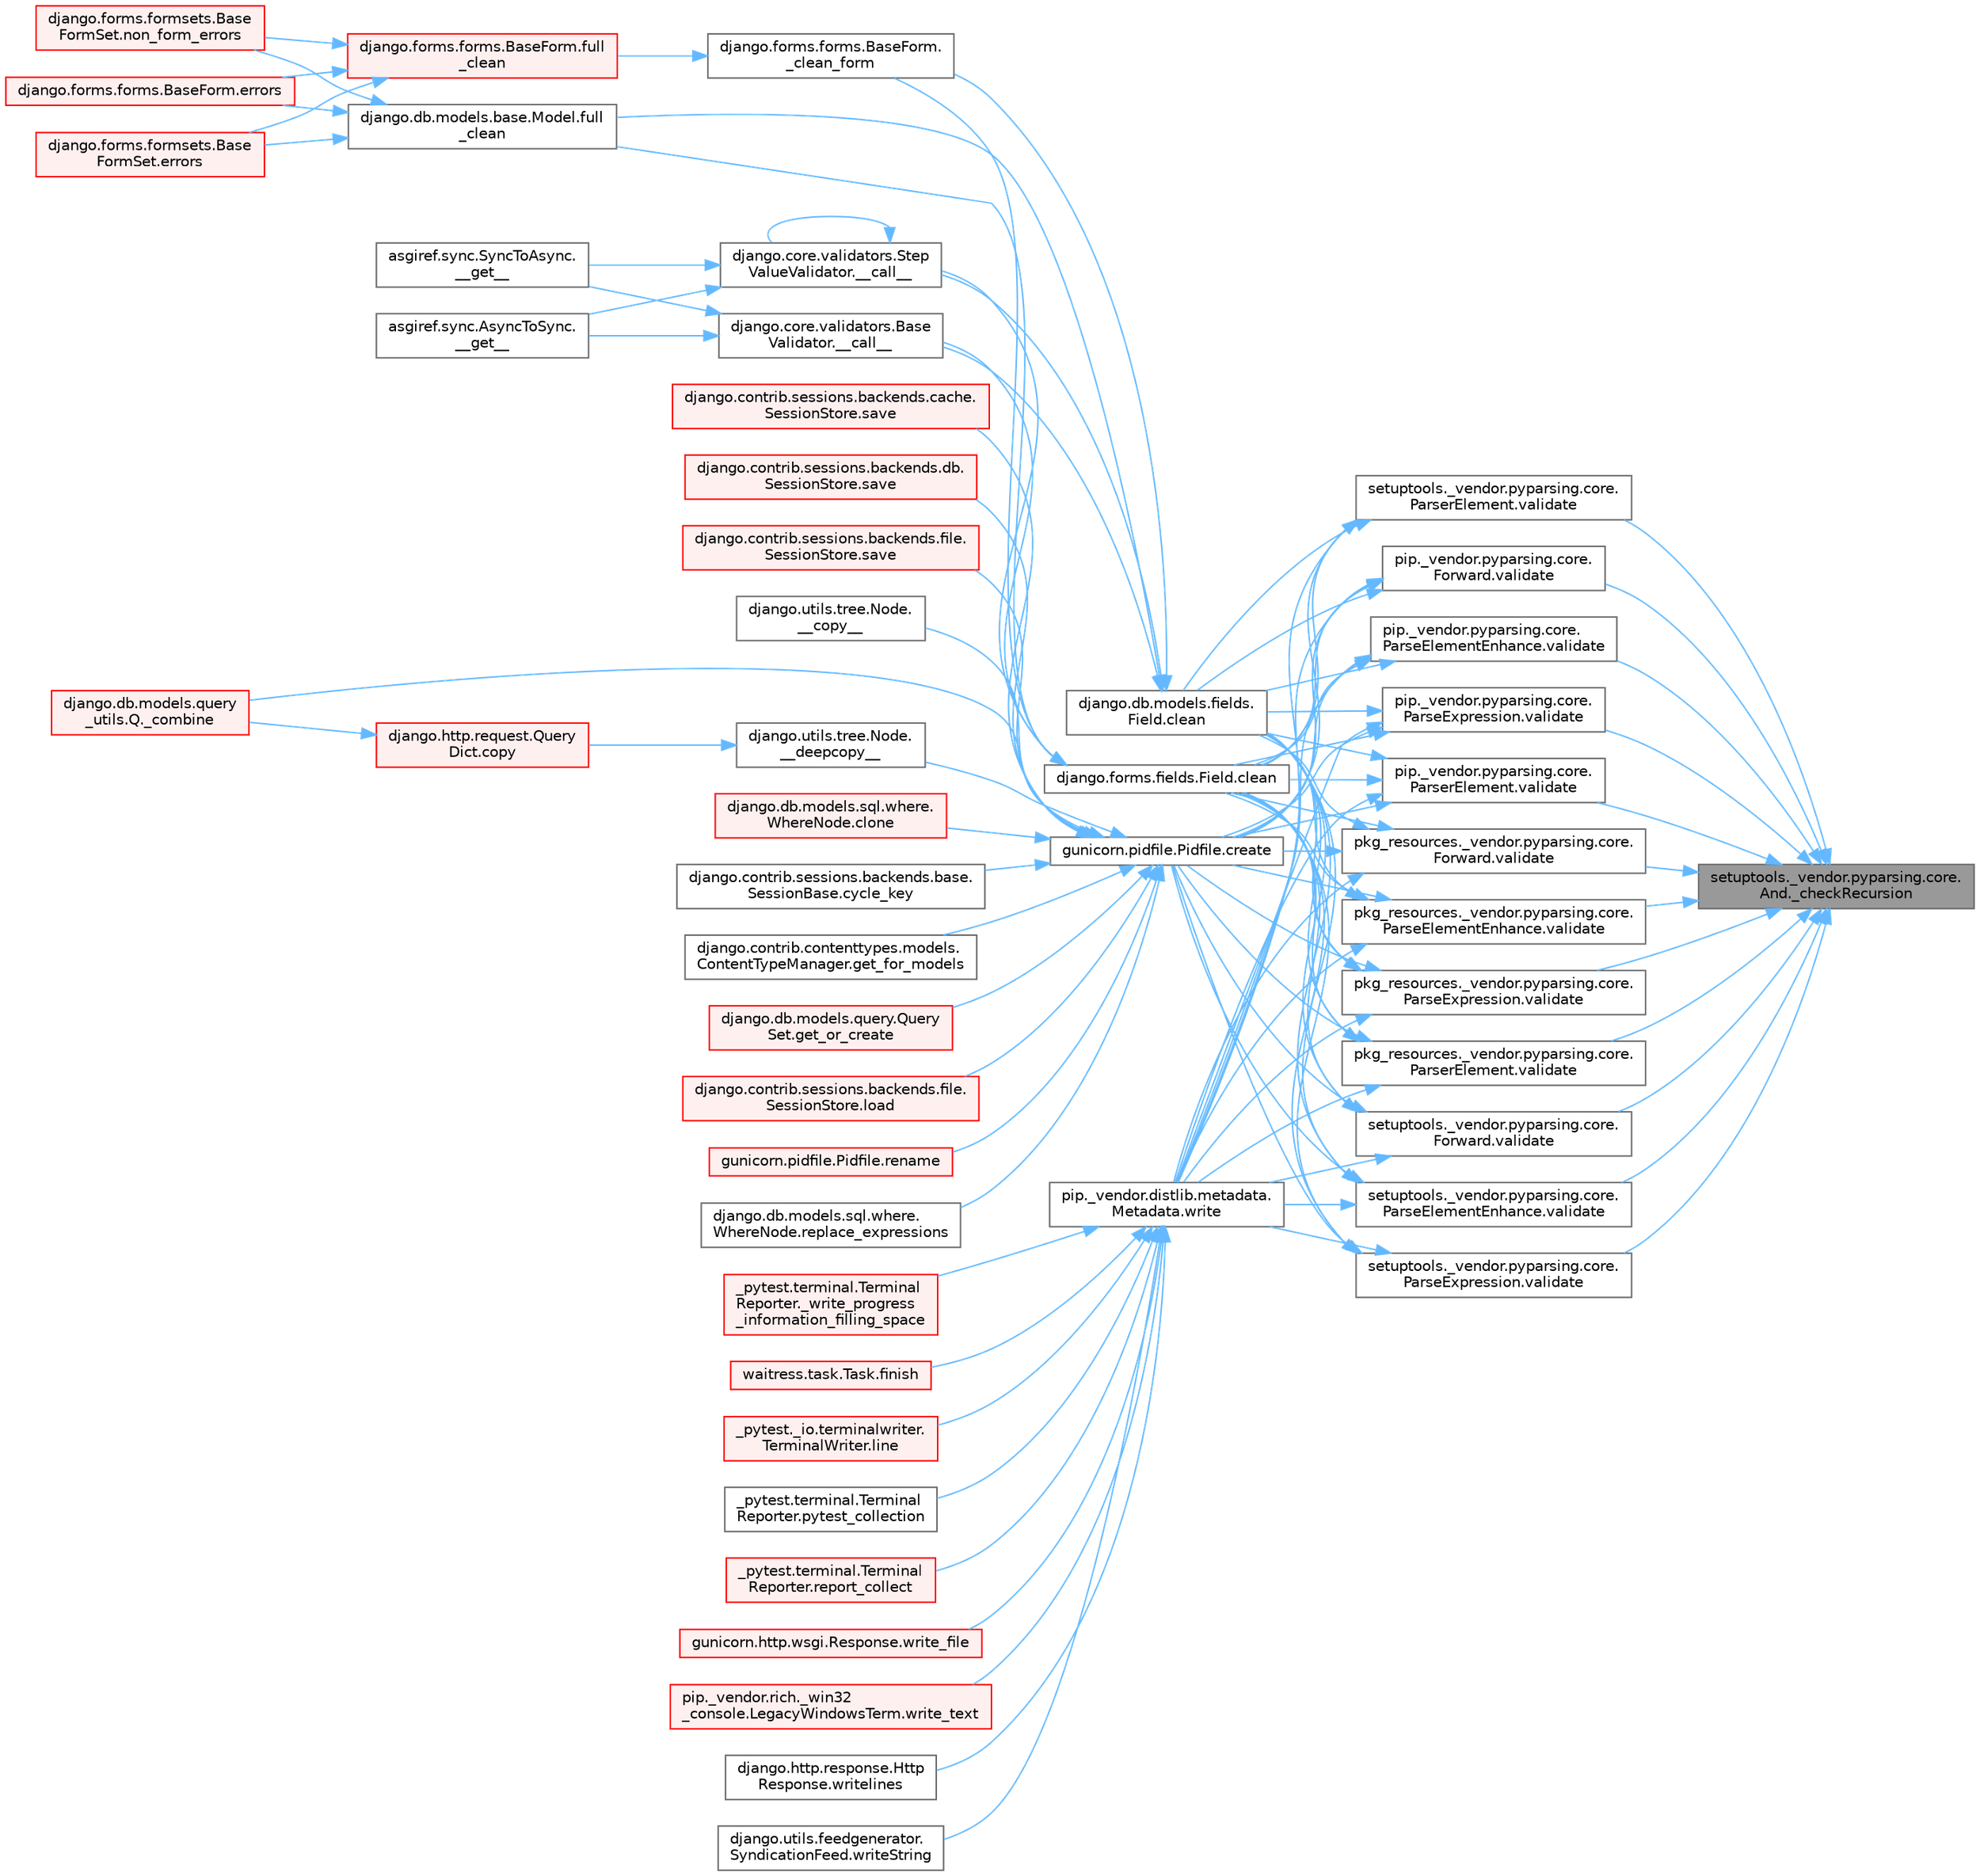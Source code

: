 digraph "setuptools._vendor.pyparsing.core.And._checkRecursion"
{
 // LATEX_PDF_SIZE
  bgcolor="transparent";
  edge [fontname=Helvetica,fontsize=10,labelfontname=Helvetica,labelfontsize=10];
  node [fontname=Helvetica,fontsize=10,shape=box,height=0.2,width=0.4];
  rankdir="RL";
  Node1 [id="Node000001",label="setuptools._vendor.pyparsing.core.\lAnd._checkRecursion",height=0.2,width=0.4,color="gray40", fillcolor="grey60", style="filled", fontcolor="black",tooltip=" "];
  Node1 -> Node2 [id="edge1_Node000001_Node000002",dir="back",color="steelblue1",style="solid",tooltip=" "];
  Node2 [id="Node000002",label="pip._vendor.pyparsing.core.\lForward.validate",height=0.2,width=0.4,color="grey40", fillcolor="white", style="filled",URL="$classpip_1_1__vendor_1_1pyparsing_1_1core_1_1_forward.html#a0f28b1d87a4cdc161454f9d3a7d19dea",tooltip=" "];
  Node2 -> Node3 [id="edge2_Node000002_Node000003",dir="back",color="steelblue1",style="solid",tooltip=" "];
  Node3 [id="Node000003",label="django.db.models.fields.\lField.clean",height=0.2,width=0.4,color="grey40", fillcolor="white", style="filled",URL="$classdjango_1_1db_1_1models_1_1fields_1_1_field.html#a4882fa20e9148ee8315b937e9cea41bf",tooltip=" "];
  Node3 -> Node4 [id="edge3_Node000003_Node000004",dir="back",color="steelblue1",style="solid",tooltip=" "];
  Node4 [id="Node000004",label="django.core.validators.Base\lValidator.__call__",height=0.2,width=0.4,color="grey40", fillcolor="white", style="filled",URL="$classdjango_1_1core_1_1validators_1_1_base_validator.html#ac718256582df714e061c6b927e045d12",tooltip=" "];
  Node4 -> Node5 [id="edge4_Node000004_Node000005",dir="back",color="steelblue1",style="solid",tooltip=" "];
  Node5 [id="Node000005",label="asgiref.sync.AsyncToSync.\l__get__",height=0.2,width=0.4,color="grey40", fillcolor="white", style="filled",URL="$classasgiref_1_1sync_1_1_async_to_sync.html#a23e9ef7a73da98dad9e3f4e65846969b",tooltip=" "];
  Node4 -> Node6 [id="edge5_Node000004_Node000006",dir="back",color="steelblue1",style="solid",tooltip=" "];
  Node6 [id="Node000006",label="asgiref.sync.SyncToAsync.\l__get__",height=0.2,width=0.4,color="grey40", fillcolor="white", style="filled",URL="$classasgiref_1_1sync_1_1_sync_to_async.html#aebdfbe3f01079a529fd2f39810597381",tooltip=" "];
  Node3 -> Node7 [id="edge6_Node000003_Node000007",dir="back",color="steelblue1",style="solid",tooltip=" "];
  Node7 [id="Node000007",label="django.core.validators.Step\lValueValidator.__call__",height=0.2,width=0.4,color="grey40", fillcolor="white", style="filled",URL="$classdjango_1_1core_1_1validators_1_1_step_value_validator.html#aebdbf74fe74c5b999350df9c1852714c",tooltip=" "];
  Node7 -> Node7 [id="edge7_Node000007_Node000007",dir="back",color="steelblue1",style="solid",tooltip=" "];
  Node7 -> Node5 [id="edge8_Node000007_Node000005",dir="back",color="steelblue1",style="solid",tooltip=" "];
  Node7 -> Node6 [id="edge9_Node000007_Node000006",dir="back",color="steelblue1",style="solid",tooltip=" "];
  Node3 -> Node8 [id="edge10_Node000003_Node000008",dir="back",color="steelblue1",style="solid",tooltip=" "];
  Node8 [id="Node000008",label="django.forms.forms.BaseForm.\l_clean_form",height=0.2,width=0.4,color="grey40", fillcolor="white", style="filled",URL="$classdjango_1_1forms_1_1forms_1_1_base_form.html#ae5eed108001c1a75985b75174fe23f1f",tooltip=" "];
  Node8 -> Node9 [id="edge11_Node000008_Node000009",dir="back",color="steelblue1",style="solid",tooltip=" "];
  Node9 [id="Node000009",label="django.forms.forms.BaseForm.full\l_clean",height=0.2,width=0.4,color="red", fillcolor="#FFF0F0", style="filled",URL="$classdjango_1_1forms_1_1forms_1_1_base_form.html#a396d2448f658dc84a0f0b473ffaae918",tooltip=" "];
  Node9 -> Node11 [id="edge12_Node000009_Node000011",dir="back",color="steelblue1",style="solid",tooltip=" "];
  Node11 [id="Node000011",label="django.forms.forms.BaseForm.errors",height=0.2,width=0.4,color="red", fillcolor="#FFF0F0", style="filled",URL="$classdjango_1_1forms_1_1forms_1_1_base_form.html#aca47cb75eb6c321d1c429b33eca94d49",tooltip=" "];
  Node9 -> Node596 [id="edge13_Node000009_Node000596",dir="back",color="steelblue1",style="solid",tooltip=" "];
  Node596 [id="Node000596",label="django.forms.formsets.Base\lFormSet.errors",height=0.2,width=0.4,color="red", fillcolor="#FFF0F0", style="filled",URL="$classdjango_1_1forms_1_1formsets_1_1_base_form_set.html#a9e249e2240c3ae2775249e3d3da42020",tooltip=" "];
  Node9 -> Node684 [id="edge14_Node000009_Node000684",dir="back",color="steelblue1",style="solid",tooltip=" "];
  Node684 [id="Node000684",label="django.forms.formsets.Base\lFormSet.non_form_errors",height=0.2,width=0.4,color="red", fillcolor="#FFF0F0", style="filled",URL="$classdjango_1_1forms_1_1formsets_1_1_base_form_set.html#a8b499fb5fdd72c59134bf40aeac2de3c",tooltip=" "];
  Node3 -> Node595 [id="edge15_Node000003_Node000595",dir="back",color="steelblue1",style="solid",tooltip=" "];
  Node595 [id="Node000595",label="django.db.models.base.Model.full\l_clean",height=0.2,width=0.4,color="grey40", fillcolor="white", style="filled",URL="$classdjango_1_1db_1_1models_1_1base_1_1_model.html#a2e68bd042bd3e52b086f8838eeaa416f",tooltip=" "];
  Node595 -> Node11 [id="edge16_Node000595_Node000011",dir="back",color="steelblue1",style="solid",tooltip=" "];
  Node595 -> Node596 [id="edge17_Node000595_Node000596",dir="back",color="steelblue1",style="solid",tooltip=" "];
  Node595 -> Node684 [id="edge18_Node000595_Node000684",dir="back",color="steelblue1",style="solid",tooltip=" "];
  Node2 -> Node594 [id="edge19_Node000002_Node000594",dir="back",color="steelblue1",style="solid",tooltip=" "];
  Node594 [id="Node000594",label="django.forms.fields.Field.clean",height=0.2,width=0.4,color="grey40", fillcolor="white", style="filled",URL="$classdjango_1_1forms_1_1fields_1_1_field.html#aee75acad433887bd31c6f298ebd77195",tooltip=" "];
  Node594 -> Node4 [id="edge20_Node000594_Node000004",dir="back",color="steelblue1",style="solid",tooltip=" "];
  Node594 -> Node7 [id="edge21_Node000594_Node000007",dir="back",color="steelblue1",style="solid",tooltip=" "];
  Node594 -> Node8 [id="edge22_Node000594_Node000008",dir="back",color="steelblue1",style="solid",tooltip=" "];
  Node594 -> Node595 [id="edge23_Node000594_Node000595",dir="back",color="steelblue1",style="solid",tooltip=" "];
  Node2 -> Node1168 [id="edge24_Node000002_Node001168",dir="back",color="steelblue1",style="solid",tooltip=" "];
  Node1168 [id="Node001168",label="gunicorn.pidfile.Pidfile.create",height=0.2,width=0.4,color="grey40", fillcolor="white", style="filled",URL="$classgunicorn_1_1pidfile_1_1_pidfile.html#a739ebe5daa90135eb5ab41ed81b0e31d",tooltip=" "];
  Node1168 -> Node292 [id="edge25_Node001168_Node000292",dir="back",color="steelblue1",style="solid",tooltip=" "];
  Node292 [id="Node000292",label="django.utils.tree.Node.\l__copy__",height=0.2,width=0.4,color="grey40", fillcolor="white", style="filled",URL="$classdjango_1_1utils_1_1tree_1_1_node.html#abae878f6b4500b8b241c23d8fac46e63",tooltip=" "];
  Node1168 -> Node293 [id="edge26_Node001168_Node000293",dir="back",color="steelblue1",style="solid",tooltip=" "];
  Node293 [id="Node000293",label="django.utils.tree.Node.\l__deepcopy__",height=0.2,width=0.4,color="grey40", fillcolor="white", style="filled",URL="$classdjango_1_1utils_1_1tree_1_1_node.html#a38840c46ded3963808edbeec90765d6b",tooltip=" "];
  Node293 -> Node294 [id="edge27_Node000293_Node000294",dir="back",color="steelblue1",style="solid",tooltip=" "];
  Node294 [id="Node000294",label="django.http.request.Query\lDict.copy",height=0.2,width=0.4,color="red", fillcolor="#FFF0F0", style="filled",URL="$classdjango_1_1http_1_1request_1_1_query_dict.html#ada9e4956e62868c5587b9ffde7b358b5",tooltip=" "];
  Node294 -> Node140 [id="edge28_Node000294_Node000140",dir="back",color="steelblue1",style="solid",tooltip=" "];
  Node140 [id="Node000140",label="django.db.models.query\l_utils.Q._combine",height=0.2,width=0.4,color="red", fillcolor="#FFF0F0", style="filled",URL="$classdjango_1_1db_1_1models_1_1query__utils_1_1_q.html#ade621b98231b73615e1aa3a726560c55",tooltip=" "];
  Node1168 -> Node140 [id="edge29_Node001168_Node000140",dir="back",color="steelblue1",style="solid",tooltip=" "];
  Node1168 -> Node514 [id="edge30_Node001168_Node000514",dir="back",color="steelblue1",style="solid",tooltip=" "];
  Node514 [id="Node000514",label="django.db.models.sql.where.\lWhereNode.clone",height=0.2,width=0.4,color="red", fillcolor="#FFF0F0", style="filled",URL="$classdjango_1_1db_1_1models_1_1sql_1_1where_1_1_where_node.html#a0faff63950b774ce4ad391ea1f6b6d2c",tooltip=" "];
  Node1168 -> Node69 [id="edge31_Node001168_Node000069",dir="back",color="steelblue1",style="solid",tooltip=" "];
  Node69 [id="Node000069",label="django.contrib.sessions.backends.base.\lSessionBase.cycle_key",height=0.2,width=0.4,color="grey40", fillcolor="white", style="filled",URL="$classdjango_1_1contrib_1_1sessions_1_1backends_1_1base_1_1_session_base.html#a6955e9bebe4e5b7d463bccfcf9181016",tooltip=" "];
  Node1168 -> Node670 [id="edge32_Node001168_Node000670",dir="back",color="steelblue1",style="solid",tooltip=" "];
  Node670 [id="Node000670",label="django.contrib.contenttypes.models.\lContentTypeManager.get_for_models",height=0.2,width=0.4,color="grey40", fillcolor="white", style="filled",URL="$classdjango_1_1contrib_1_1contenttypes_1_1models_1_1_content_type_manager.html#a541a2e215680799739b6f8c1b19ddda4",tooltip=" "];
  Node1168 -> Node671 [id="edge33_Node001168_Node000671",dir="back",color="steelblue1",style="solid",tooltip=" "];
  Node671 [id="Node000671",label="django.db.models.query.Query\lSet.get_or_create",height=0.2,width=0.4,color="red", fillcolor="#FFF0F0", style="filled",URL="$classdjango_1_1db_1_1models_1_1query_1_1_query_set.html#a0f727927ec4d1b9f3087b831cc911c59",tooltip=" "];
  Node1168 -> Node497 [id="edge34_Node001168_Node000497",dir="back",color="steelblue1",style="solid",tooltip=" "];
  Node497 [id="Node000497",label="django.contrib.sessions.backends.file.\lSessionStore.load",height=0.2,width=0.4,color="red", fillcolor="#FFF0F0", style="filled",URL="$classdjango_1_1contrib_1_1sessions_1_1backends_1_1file_1_1_session_store.html#a408fa63512306fbaa7bbb62742f0295f",tooltip=" "];
  Node1168 -> Node673 [id="edge35_Node001168_Node000673",dir="back",color="steelblue1",style="solid",tooltip=" "];
  Node673 [id="Node000673",label="gunicorn.pidfile.Pidfile.rename",height=0.2,width=0.4,color="red", fillcolor="#FFF0F0", style="filled",URL="$classgunicorn_1_1pidfile_1_1_pidfile.html#af03623bf56b92f594700ba5e5f25bc76",tooltip=" "];
  Node1168 -> Node674 [id="edge36_Node001168_Node000674",dir="back",color="steelblue1",style="solid",tooltip=" "];
  Node674 [id="Node000674",label="django.db.models.sql.where.\lWhereNode.replace_expressions",height=0.2,width=0.4,color="grey40", fillcolor="white", style="filled",URL="$classdjango_1_1db_1_1models_1_1sql_1_1where_1_1_where_node.html#a1cc3580a7f4a51605b52ae4a9653b3ac",tooltip=" "];
  Node1168 -> Node675 [id="edge37_Node001168_Node000675",dir="back",color="steelblue1",style="solid",tooltip=" "];
  Node675 [id="Node000675",label="django.contrib.sessions.backends.cache.\lSessionStore.save",height=0.2,width=0.4,color="red", fillcolor="#FFF0F0", style="filled",URL="$classdjango_1_1contrib_1_1sessions_1_1backends_1_1cache_1_1_session_store.html#a67e81d959c24e3a84b1e755a9a861c53",tooltip=" "];
  Node1168 -> Node286 [id="edge38_Node001168_Node000286",dir="back",color="steelblue1",style="solid",tooltip=" "];
  Node286 [id="Node000286",label="django.contrib.sessions.backends.db.\lSessionStore.save",height=0.2,width=0.4,color="red", fillcolor="#FFF0F0", style="filled",URL="$classdjango_1_1contrib_1_1sessions_1_1backends_1_1db_1_1_session_store.html#a68a6b4f159bd3dc969ec80b34c1622af",tooltip=" "];
  Node1168 -> Node678 [id="edge39_Node001168_Node000678",dir="back",color="steelblue1",style="solid",tooltip=" "];
  Node678 [id="Node000678",label="django.contrib.sessions.backends.file.\lSessionStore.save",height=0.2,width=0.4,color="red", fillcolor="#FFF0F0", style="filled",URL="$classdjango_1_1contrib_1_1sessions_1_1backends_1_1file_1_1_session_store.html#af170f9c112376eb1627509287bf9620f",tooltip=" "];
  Node2 -> Node616 [id="edge40_Node000002_Node000616",dir="back",color="steelblue1",style="solid",tooltip=" "];
  Node616 [id="Node000616",label="pip._vendor.distlib.metadata.\lMetadata.write",height=0.2,width=0.4,color="grey40", fillcolor="white", style="filled",URL="$classpip_1_1__vendor_1_1distlib_1_1metadata_1_1_metadata.html#a1a2c54572ca133a21190923864249820",tooltip=" "];
  Node616 -> Node182 [id="edge41_Node000616_Node000182",dir="back",color="steelblue1",style="solid",tooltip=" "];
  Node182 [id="Node000182",label="_pytest.terminal.Terminal\lReporter._write_progress\l_information_filling_space",height=0.2,width=0.4,color="red", fillcolor="#FFF0F0", style="filled",URL="$class__pytest_1_1terminal_1_1_terminal_reporter.html#a915f19bb955611b65c211c611c4568b1",tooltip=" "];
  Node616 -> Node185 [id="edge42_Node000616_Node000185",dir="back",color="steelblue1",style="solid",tooltip=" "];
  Node185 [id="Node000185",label="waitress.task.Task.finish",height=0.2,width=0.4,color="red", fillcolor="#FFF0F0", style="filled",URL="$classwaitress_1_1task_1_1_task.html#a1e94739ac27e14a159d0e17c6d3e54b2",tooltip=" "];
  Node616 -> Node254 [id="edge43_Node000616_Node000254",dir="back",color="steelblue1",style="solid",tooltip=" "];
  Node254 [id="Node000254",label="_pytest._io.terminalwriter.\lTerminalWriter.line",height=0.2,width=0.4,color="red", fillcolor="#FFF0F0", style="filled",URL="$class__pytest_1_1__io_1_1terminalwriter_1_1_terminal_writer.html#a70c206b6c71b946771673c95d93d5d5a",tooltip=" "];
  Node616 -> Node617 [id="edge44_Node000616_Node000617",dir="back",color="steelblue1",style="solid",tooltip=" "];
  Node617 [id="Node000617",label="_pytest.terminal.Terminal\lReporter.pytest_collection",height=0.2,width=0.4,color="grey40", fillcolor="white", style="filled",URL="$class__pytest_1_1terminal_1_1_terminal_reporter.html#a1c7fd0ed91d4a12bb30c452d893e467f",tooltip=" "];
  Node616 -> Node618 [id="edge45_Node000616_Node000618",dir="back",color="steelblue1",style="solid",tooltip=" "];
  Node618 [id="Node000618",label="_pytest.terminal.Terminal\lReporter.report_collect",height=0.2,width=0.4,color="red", fillcolor="#FFF0F0", style="filled",URL="$class__pytest_1_1terminal_1_1_terminal_reporter.html#a8aaee1238de041e936a2d65c80d5458b",tooltip=" "];
  Node616 -> Node621 [id="edge46_Node000616_Node000621",dir="back",color="steelblue1",style="solid",tooltip=" "];
  Node621 [id="Node000621",label="gunicorn.http.wsgi.Response.write_file",height=0.2,width=0.4,color="red", fillcolor="#FFF0F0", style="filled",URL="$classgunicorn_1_1http_1_1wsgi_1_1_response.html#a469fe7554d4ffcd4dd1497f24d216329",tooltip=" "];
  Node616 -> Node623 [id="edge47_Node000616_Node000623",dir="back",color="steelblue1",style="solid",tooltip=" "];
  Node623 [id="Node000623",label="pip._vendor.rich._win32\l_console.LegacyWindowsTerm.write_text",height=0.2,width=0.4,color="red", fillcolor="#FFF0F0", style="filled",URL="$classpip_1_1__vendor_1_1rich_1_1__win32__console_1_1_legacy_windows_term.html#a285165149598e15cac2caf4d03385612",tooltip=" "];
  Node616 -> Node625 [id="edge48_Node000616_Node000625",dir="back",color="steelblue1",style="solid",tooltip=" "];
  Node625 [id="Node000625",label="django.http.response.Http\lResponse.writelines",height=0.2,width=0.4,color="grey40", fillcolor="white", style="filled",URL="$classdjango_1_1http_1_1response_1_1_http_response.html#aceaa0c2997dfd21c34c44056e7292914",tooltip=" "];
  Node616 -> Node626 [id="edge49_Node000616_Node000626",dir="back",color="steelblue1",style="solid",tooltip=" "];
  Node626 [id="Node000626",label="django.utils.feedgenerator.\lSyndicationFeed.writeString",height=0.2,width=0.4,color="grey40", fillcolor="white", style="filled",URL="$classdjango_1_1utils_1_1feedgenerator_1_1_syndication_feed.html#a78aa2a245467085cb79cdca0dc35f677",tooltip=" "];
  Node1 -> Node3180 [id="edge50_Node000001_Node003180",dir="back",color="steelblue1",style="solid",tooltip=" "];
  Node3180 [id="Node003180",label="pip._vendor.pyparsing.core.\lParseElementEnhance.validate",height=0.2,width=0.4,color="grey40", fillcolor="white", style="filled",URL="$classpip_1_1__vendor_1_1pyparsing_1_1core_1_1_parse_element_enhance.html#ab5be36cf308ea69e5fee2c71090a0096",tooltip=" "];
  Node3180 -> Node3 [id="edge51_Node003180_Node000003",dir="back",color="steelblue1",style="solid",tooltip=" "];
  Node3180 -> Node594 [id="edge52_Node003180_Node000594",dir="back",color="steelblue1",style="solid",tooltip=" "];
  Node3180 -> Node1168 [id="edge53_Node003180_Node001168",dir="back",color="steelblue1",style="solid",tooltip=" "];
  Node3180 -> Node616 [id="edge54_Node003180_Node000616",dir="back",color="steelblue1",style="solid",tooltip=" "];
  Node1 -> Node3181 [id="edge55_Node000001_Node003181",dir="back",color="steelblue1",style="solid",tooltip=" "];
  Node3181 [id="Node003181",label="pip._vendor.pyparsing.core.\lParseExpression.validate",height=0.2,width=0.4,color="grey40", fillcolor="white", style="filled",URL="$classpip_1_1__vendor_1_1pyparsing_1_1core_1_1_parse_expression.html#a8be401f012c711d650f863e016b97c4a",tooltip=" "];
  Node3181 -> Node3 [id="edge56_Node003181_Node000003",dir="back",color="steelblue1",style="solid",tooltip=" "];
  Node3181 -> Node594 [id="edge57_Node003181_Node000594",dir="back",color="steelblue1",style="solid",tooltip=" "];
  Node3181 -> Node1168 [id="edge58_Node003181_Node001168",dir="back",color="steelblue1",style="solid",tooltip=" "];
  Node3181 -> Node616 [id="edge59_Node003181_Node000616",dir="back",color="steelblue1",style="solid",tooltip=" "];
  Node1 -> Node3182 [id="edge60_Node000001_Node003182",dir="back",color="steelblue1",style="solid",tooltip=" "];
  Node3182 [id="Node003182",label="pip._vendor.pyparsing.core.\lParserElement.validate",height=0.2,width=0.4,color="grey40", fillcolor="white", style="filled",URL="$classpip_1_1__vendor_1_1pyparsing_1_1core_1_1_parser_element.html#afc266ca344dfebdf3a4e745d49d485e3",tooltip=" "];
  Node3182 -> Node3 [id="edge61_Node003182_Node000003",dir="back",color="steelblue1",style="solid",tooltip=" "];
  Node3182 -> Node594 [id="edge62_Node003182_Node000594",dir="back",color="steelblue1",style="solid",tooltip=" "];
  Node3182 -> Node1168 [id="edge63_Node003182_Node001168",dir="back",color="steelblue1",style="solid",tooltip=" "];
  Node3182 -> Node616 [id="edge64_Node003182_Node000616",dir="back",color="steelblue1",style="solid",tooltip=" "];
  Node1 -> Node3183 [id="edge65_Node000001_Node003183",dir="back",color="steelblue1",style="solid",tooltip=" "];
  Node3183 [id="Node003183",label="pkg_resources._vendor.pyparsing.core.\lForward.validate",height=0.2,width=0.4,color="grey40", fillcolor="white", style="filled",URL="$classpkg__resources_1_1__vendor_1_1pyparsing_1_1core_1_1_forward.html#a41d4ed286f4253d8f35474781859dd0a",tooltip=" "];
  Node3183 -> Node3 [id="edge66_Node003183_Node000003",dir="back",color="steelblue1",style="solid",tooltip=" "];
  Node3183 -> Node594 [id="edge67_Node003183_Node000594",dir="back",color="steelblue1",style="solid",tooltip=" "];
  Node3183 -> Node1168 [id="edge68_Node003183_Node001168",dir="back",color="steelblue1",style="solid",tooltip=" "];
  Node3183 -> Node616 [id="edge69_Node003183_Node000616",dir="back",color="steelblue1",style="solid",tooltip=" "];
  Node1 -> Node3184 [id="edge70_Node000001_Node003184",dir="back",color="steelblue1",style="solid",tooltip=" "];
  Node3184 [id="Node003184",label="pkg_resources._vendor.pyparsing.core.\lParseElementEnhance.validate",height=0.2,width=0.4,color="grey40", fillcolor="white", style="filled",URL="$classpkg__resources_1_1__vendor_1_1pyparsing_1_1core_1_1_parse_element_enhance.html#a3dbe6297c10f82fc0b3f31644e9f9fcf",tooltip=" "];
  Node3184 -> Node3 [id="edge71_Node003184_Node000003",dir="back",color="steelblue1",style="solid",tooltip=" "];
  Node3184 -> Node594 [id="edge72_Node003184_Node000594",dir="back",color="steelblue1",style="solid",tooltip=" "];
  Node3184 -> Node1168 [id="edge73_Node003184_Node001168",dir="back",color="steelblue1",style="solid",tooltip=" "];
  Node3184 -> Node616 [id="edge74_Node003184_Node000616",dir="back",color="steelblue1",style="solid",tooltip=" "];
  Node1 -> Node3185 [id="edge75_Node000001_Node003185",dir="back",color="steelblue1",style="solid",tooltip=" "];
  Node3185 [id="Node003185",label="pkg_resources._vendor.pyparsing.core.\lParseExpression.validate",height=0.2,width=0.4,color="grey40", fillcolor="white", style="filled",URL="$classpkg__resources_1_1__vendor_1_1pyparsing_1_1core_1_1_parse_expression.html#adf93e55790582847b0ffb11c9872eabe",tooltip=" "];
  Node3185 -> Node3 [id="edge76_Node003185_Node000003",dir="back",color="steelblue1",style="solid",tooltip=" "];
  Node3185 -> Node594 [id="edge77_Node003185_Node000594",dir="back",color="steelblue1",style="solid",tooltip=" "];
  Node3185 -> Node1168 [id="edge78_Node003185_Node001168",dir="back",color="steelblue1",style="solid",tooltip=" "];
  Node3185 -> Node616 [id="edge79_Node003185_Node000616",dir="back",color="steelblue1",style="solid",tooltip=" "];
  Node1 -> Node3186 [id="edge80_Node000001_Node003186",dir="back",color="steelblue1",style="solid",tooltip=" "];
  Node3186 [id="Node003186",label="pkg_resources._vendor.pyparsing.core.\lParserElement.validate",height=0.2,width=0.4,color="grey40", fillcolor="white", style="filled",URL="$classpkg__resources_1_1__vendor_1_1pyparsing_1_1core_1_1_parser_element.html#ab4412d963b7f5ead3afc8b8c5a4c997e",tooltip=" "];
  Node3186 -> Node3 [id="edge81_Node003186_Node000003",dir="back",color="steelblue1",style="solid",tooltip=" "];
  Node3186 -> Node594 [id="edge82_Node003186_Node000594",dir="back",color="steelblue1",style="solid",tooltip=" "];
  Node3186 -> Node1168 [id="edge83_Node003186_Node001168",dir="back",color="steelblue1",style="solid",tooltip=" "];
  Node3186 -> Node616 [id="edge84_Node003186_Node000616",dir="back",color="steelblue1",style="solid",tooltip=" "];
  Node1 -> Node3187 [id="edge85_Node000001_Node003187",dir="back",color="steelblue1",style="solid",tooltip=" "];
  Node3187 [id="Node003187",label="setuptools._vendor.pyparsing.core.\lForward.validate",height=0.2,width=0.4,color="grey40", fillcolor="white", style="filled",URL="$classsetuptools_1_1__vendor_1_1pyparsing_1_1core_1_1_forward.html#afc6ce5ddaa0089775b7299cc54bef25c",tooltip=" "];
  Node3187 -> Node3 [id="edge86_Node003187_Node000003",dir="back",color="steelblue1",style="solid",tooltip=" "];
  Node3187 -> Node594 [id="edge87_Node003187_Node000594",dir="back",color="steelblue1",style="solid",tooltip=" "];
  Node3187 -> Node1168 [id="edge88_Node003187_Node001168",dir="back",color="steelblue1",style="solid",tooltip=" "];
  Node3187 -> Node616 [id="edge89_Node003187_Node000616",dir="back",color="steelblue1",style="solid",tooltip=" "];
  Node1 -> Node3188 [id="edge90_Node000001_Node003188",dir="back",color="steelblue1",style="solid",tooltip=" "];
  Node3188 [id="Node003188",label="setuptools._vendor.pyparsing.core.\lParseElementEnhance.validate",height=0.2,width=0.4,color="grey40", fillcolor="white", style="filled",URL="$classsetuptools_1_1__vendor_1_1pyparsing_1_1core_1_1_parse_element_enhance.html#ae97ec4db3be4e32d13c654fff641fe8a",tooltip=" "];
  Node3188 -> Node3 [id="edge91_Node003188_Node000003",dir="back",color="steelblue1",style="solid",tooltip=" "];
  Node3188 -> Node594 [id="edge92_Node003188_Node000594",dir="back",color="steelblue1",style="solid",tooltip=" "];
  Node3188 -> Node1168 [id="edge93_Node003188_Node001168",dir="back",color="steelblue1",style="solid",tooltip=" "];
  Node3188 -> Node616 [id="edge94_Node003188_Node000616",dir="back",color="steelblue1",style="solid",tooltip=" "];
  Node1 -> Node3189 [id="edge95_Node000001_Node003189",dir="back",color="steelblue1",style="solid",tooltip=" "];
  Node3189 [id="Node003189",label="setuptools._vendor.pyparsing.core.\lParseExpression.validate",height=0.2,width=0.4,color="grey40", fillcolor="white", style="filled",URL="$classsetuptools_1_1__vendor_1_1pyparsing_1_1core_1_1_parse_expression.html#a91a8e0f09cdd55fae0e1c284df915fc3",tooltip=" "];
  Node3189 -> Node3 [id="edge96_Node003189_Node000003",dir="back",color="steelblue1",style="solid",tooltip=" "];
  Node3189 -> Node594 [id="edge97_Node003189_Node000594",dir="back",color="steelblue1",style="solid",tooltip=" "];
  Node3189 -> Node1168 [id="edge98_Node003189_Node001168",dir="back",color="steelblue1",style="solid",tooltip=" "];
  Node3189 -> Node616 [id="edge99_Node003189_Node000616",dir="back",color="steelblue1",style="solid",tooltip=" "];
  Node1 -> Node3190 [id="edge100_Node000001_Node003190",dir="back",color="steelblue1",style="solid",tooltip=" "];
  Node3190 [id="Node003190",label="setuptools._vendor.pyparsing.core.\lParserElement.validate",height=0.2,width=0.4,color="grey40", fillcolor="white", style="filled",URL="$classsetuptools_1_1__vendor_1_1pyparsing_1_1core_1_1_parser_element.html#a9408e9b904e9cb0e2ac0bf81fcd23356",tooltip=" "];
  Node3190 -> Node3 [id="edge101_Node003190_Node000003",dir="back",color="steelblue1",style="solid",tooltip=" "];
  Node3190 -> Node594 [id="edge102_Node003190_Node000594",dir="back",color="steelblue1",style="solid",tooltip=" "];
  Node3190 -> Node1168 [id="edge103_Node003190_Node001168",dir="back",color="steelblue1",style="solid",tooltip=" "];
  Node3190 -> Node616 [id="edge104_Node003190_Node000616",dir="back",color="steelblue1",style="solid",tooltip=" "];
}
